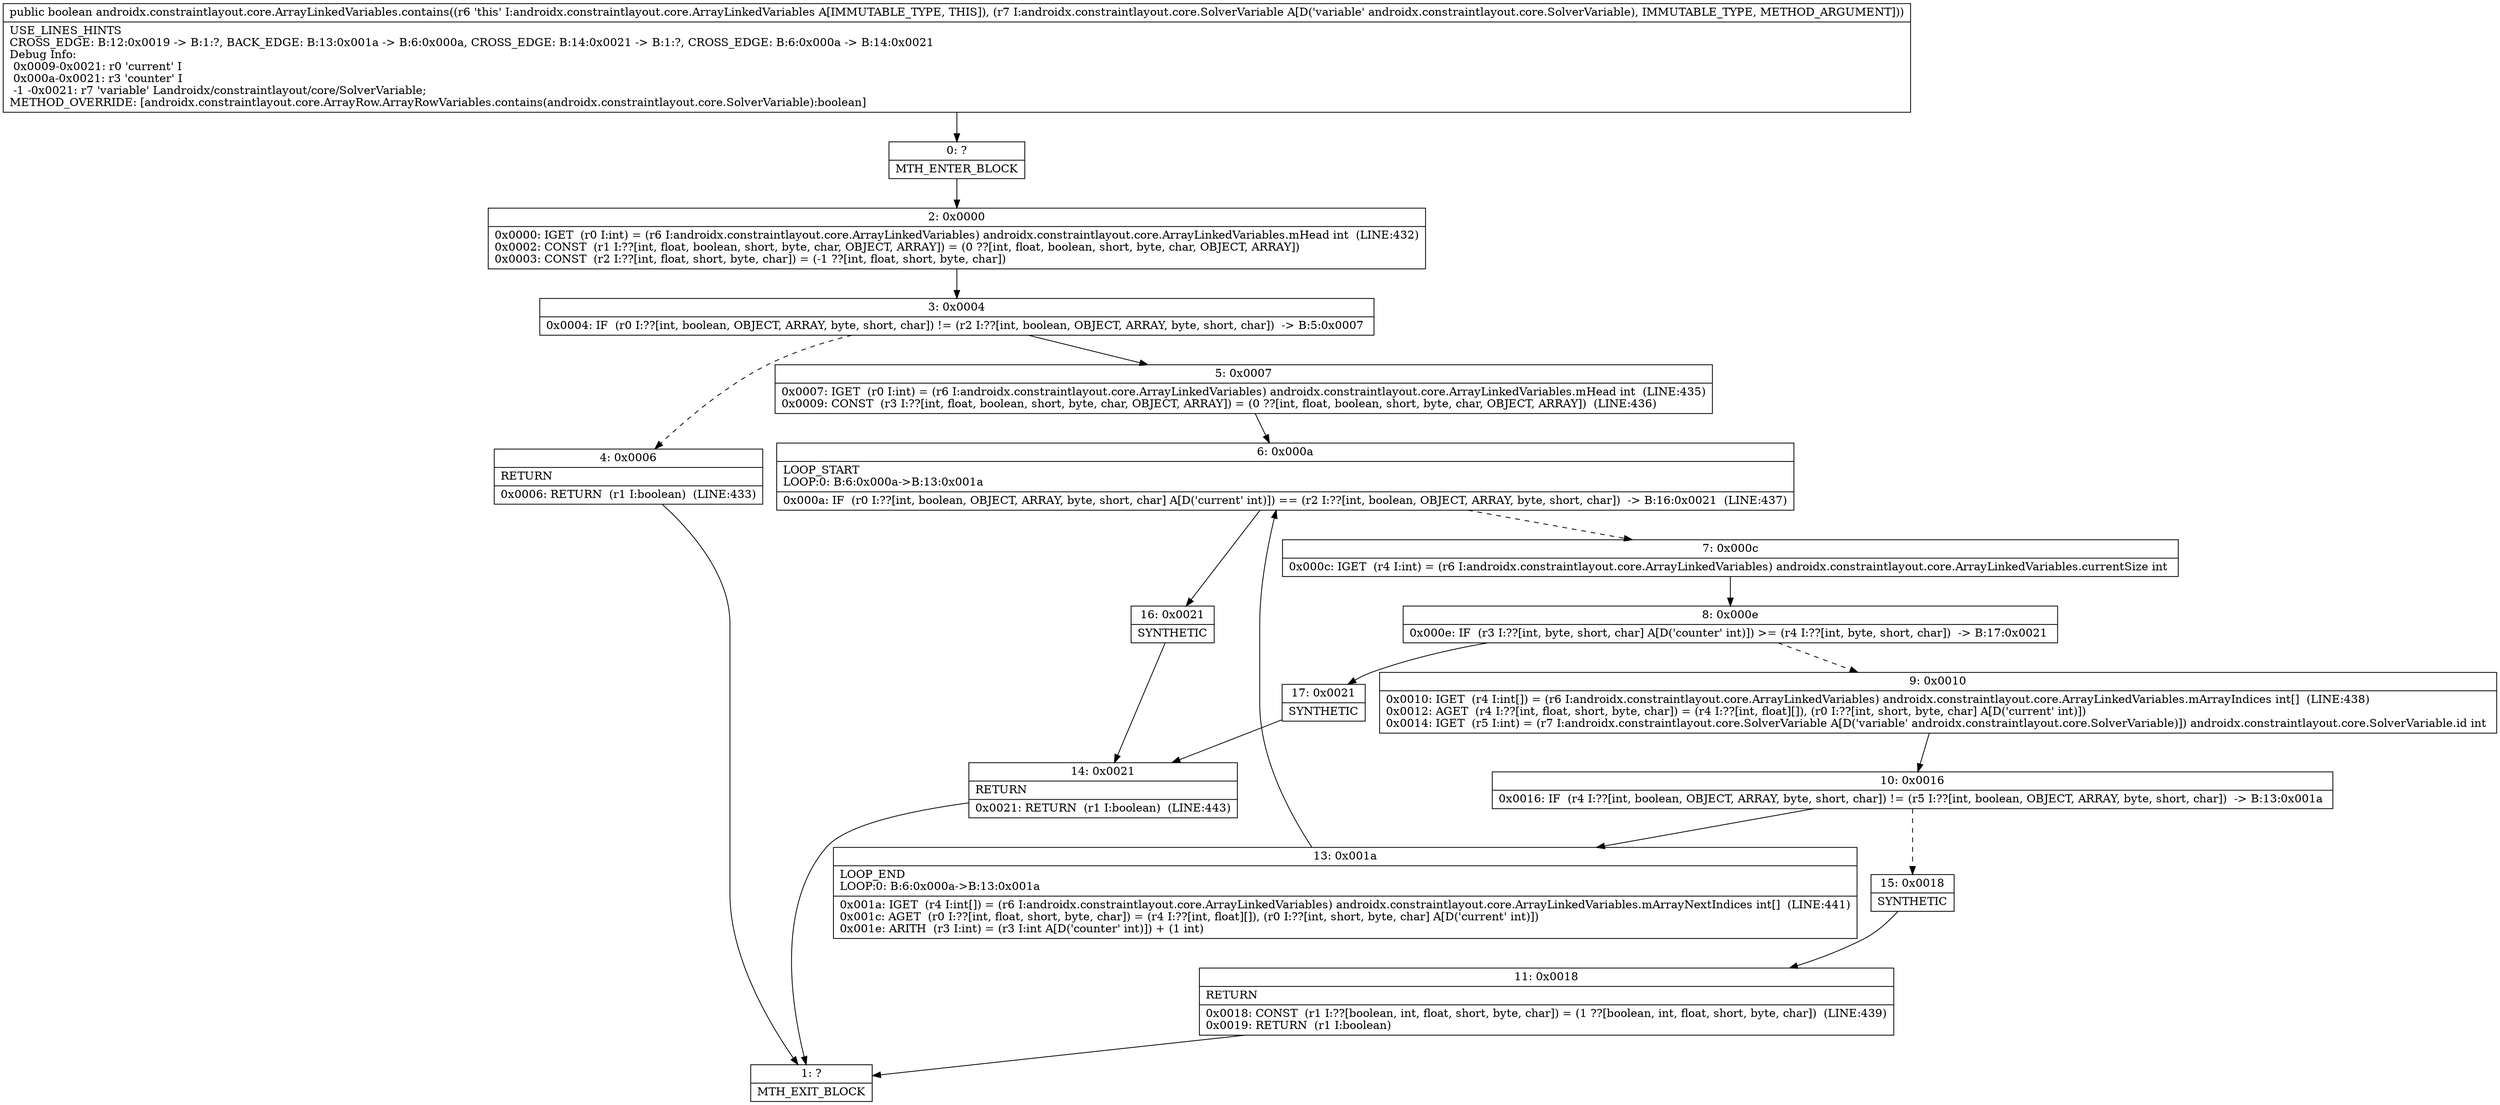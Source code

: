 digraph "CFG forandroidx.constraintlayout.core.ArrayLinkedVariables.contains(Landroidx\/constraintlayout\/core\/SolverVariable;)Z" {
Node_0 [shape=record,label="{0\:\ ?|MTH_ENTER_BLOCK\l}"];
Node_2 [shape=record,label="{2\:\ 0x0000|0x0000: IGET  (r0 I:int) = (r6 I:androidx.constraintlayout.core.ArrayLinkedVariables) androidx.constraintlayout.core.ArrayLinkedVariables.mHead int  (LINE:432)\l0x0002: CONST  (r1 I:??[int, float, boolean, short, byte, char, OBJECT, ARRAY]) = (0 ??[int, float, boolean, short, byte, char, OBJECT, ARRAY]) \l0x0003: CONST  (r2 I:??[int, float, short, byte, char]) = (\-1 ??[int, float, short, byte, char]) \l}"];
Node_3 [shape=record,label="{3\:\ 0x0004|0x0004: IF  (r0 I:??[int, boolean, OBJECT, ARRAY, byte, short, char]) != (r2 I:??[int, boolean, OBJECT, ARRAY, byte, short, char])  \-\> B:5:0x0007 \l}"];
Node_4 [shape=record,label="{4\:\ 0x0006|RETURN\l|0x0006: RETURN  (r1 I:boolean)  (LINE:433)\l}"];
Node_1 [shape=record,label="{1\:\ ?|MTH_EXIT_BLOCK\l}"];
Node_5 [shape=record,label="{5\:\ 0x0007|0x0007: IGET  (r0 I:int) = (r6 I:androidx.constraintlayout.core.ArrayLinkedVariables) androidx.constraintlayout.core.ArrayLinkedVariables.mHead int  (LINE:435)\l0x0009: CONST  (r3 I:??[int, float, boolean, short, byte, char, OBJECT, ARRAY]) = (0 ??[int, float, boolean, short, byte, char, OBJECT, ARRAY])  (LINE:436)\l}"];
Node_6 [shape=record,label="{6\:\ 0x000a|LOOP_START\lLOOP:0: B:6:0x000a\-\>B:13:0x001a\l|0x000a: IF  (r0 I:??[int, boolean, OBJECT, ARRAY, byte, short, char] A[D('current' int)]) == (r2 I:??[int, boolean, OBJECT, ARRAY, byte, short, char])  \-\> B:16:0x0021  (LINE:437)\l}"];
Node_7 [shape=record,label="{7\:\ 0x000c|0x000c: IGET  (r4 I:int) = (r6 I:androidx.constraintlayout.core.ArrayLinkedVariables) androidx.constraintlayout.core.ArrayLinkedVariables.currentSize int \l}"];
Node_8 [shape=record,label="{8\:\ 0x000e|0x000e: IF  (r3 I:??[int, byte, short, char] A[D('counter' int)]) \>= (r4 I:??[int, byte, short, char])  \-\> B:17:0x0021 \l}"];
Node_9 [shape=record,label="{9\:\ 0x0010|0x0010: IGET  (r4 I:int[]) = (r6 I:androidx.constraintlayout.core.ArrayLinkedVariables) androidx.constraintlayout.core.ArrayLinkedVariables.mArrayIndices int[]  (LINE:438)\l0x0012: AGET  (r4 I:??[int, float, short, byte, char]) = (r4 I:??[int, float][]), (r0 I:??[int, short, byte, char] A[D('current' int)]) \l0x0014: IGET  (r5 I:int) = (r7 I:androidx.constraintlayout.core.SolverVariable A[D('variable' androidx.constraintlayout.core.SolverVariable)]) androidx.constraintlayout.core.SolverVariable.id int \l}"];
Node_10 [shape=record,label="{10\:\ 0x0016|0x0016: IF  (r4 I:??[int, boolean, OBJECT, ARRAY, byte, short, char]) != (r5 I:??[int, boolean, OBJECT, ARRAY, byte, short, char])  \-\> B:13:0x001a \l}"];
Node_13 [shape=record,label="{13\:\ 0x001a|LOOP_END\lLOOP:0: B:6:0x000a\-\>B:13:0x001a\l|0x001a: IGET  (r4 I:int[]) = (r6 I:androidx.constraintlayout.core.ArrayLinkedVariables) androidx.constraintlayout.core.ArrayLinkedVariables.mArrayNextIndices int[]  (LINE:441)\l0x001c: AGET  (r0 I:??[int, float, short, byte, char]) = (r4 I:??[int, float][]), (r0 I:??[int, short, byte, char] A[D('current' int)]) \l0x001e: ARITH  (r3 I:int) = (r3 I:int A[D('counter' int)]) + (1 int) \l}"];
Node_15 [shape=record,label="{15\:\ 0x0018|SYNTHETIC\l}"];
Node_11 [shape=record,label="{11\:\ 0x0018|RETURN\l|0x0018: CONST  (r1 I:??[boolean, int, float, short, byte, char]) = (1 ??[boolean, int, float, short, byte, char])  (LINE:439)\l0x0019: RETURN  (r1 I:boolean) \l}"];
Node_17 [shape=record,label="{17\:\ 0x0021|SYNTHETIC\l}"];
Node_14 [shape=record,label="{14\:\ 0x0021|RETURN\l|0x0021: RETURN  (r1 I:boolean)  (LINE:443)\l}"];
Node_16 [shape=record,label="{16\:\ 0x0021|SYNTHETIC\l}"];
MethodNode[shape=record,label="{public boolean androidx.constraintlayout.core.ArrayLinkedVariables.contains((r6 'this' I:androidx.constraintlayout.core.ArrayLinkedVariables A[IMMUTABLE_TYPE, THIS]), (r7 I:androidx.constraintlayout.core.SolverVariable A[D('variable' androidx.constraintlayout.core.SolverVariable), IMMUTABLE_TYPE, METHOD_ARGUMENT]))  | USE_LINES_HINTS\lCROSS_EDGE: B:12:0x0019 \-\> B:1:?, BACK_EDGE: B:13:0x001a \-\> B:6:0x000a, CROSS_EDGE: B:14:0x0021 \-\> B:1:?, CROSS_EDGE: B:6:0x000a \-\> B:14:0x0021\lDebug Info:\l  0x0009\-0x0021: r0 'current' I\l  0x000a\-0x0021: r3 'counter' I\l  \-1 \-0x0021: r7 'variable' Landroidx\/constraintlayout\/core\/SolverVariable;\lMETHOD_OVERRIDE: [androidx.constraintlayout.core.ArrayRow.ArrayRowVariables.contains(androidx.constraintlayout.core.SolverVariable):boolean]\l}"];
MethodNode -> Node_0;Node_0 -> Node_2;
Node_2 -> Node_3;
Node_3 -> Node_4[style=dashed];
Node_3 -> Node_5;
Node_4 -> Node_1;
Node_5 -> Node_6;
Node_6 -> Node_7[style=dashed];
Node_6 -> Node_16;
Node_7 -> Node_8;
Node_8 -> Node_9[style=dashed];
Node_8 -> Node_17;
Node_9 -> Node_10;
Node_10 -> Node_13;
Node_10 -> Node_15[style=dashed];
Node_13 -> Node_6;
Node_15 -> Node_11;
Node_11 -> Node_1;
Node_17 -> Node_14;
Node_14 -> Node_1;
Node_16 -> Node_14;
}

